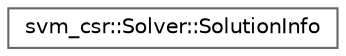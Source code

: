 digraph "Graphical Class Hierarchy"
{
 // LATEX_PDF_SIZE
  bgcolor="transparent";
  edge [fontname=Helvetica,fontsize=10,labelfontname=Helvetica,labelfontsize=10];
  node [fontname=Helvetica,fontsize=10,shape=box,height=0.2,width=0.4];
  rankdir="LR";
  Node0 [id="Node000000",label="svm_csr::Solver::SolutionInfo",height=0.2,width=0.4,color="grey40", fillcolor="white", style="filled",URL="$d7/dd8/structsvm__csr_1_1Solver_1_1SolutionInfo.html",tooltip=" "];
}
